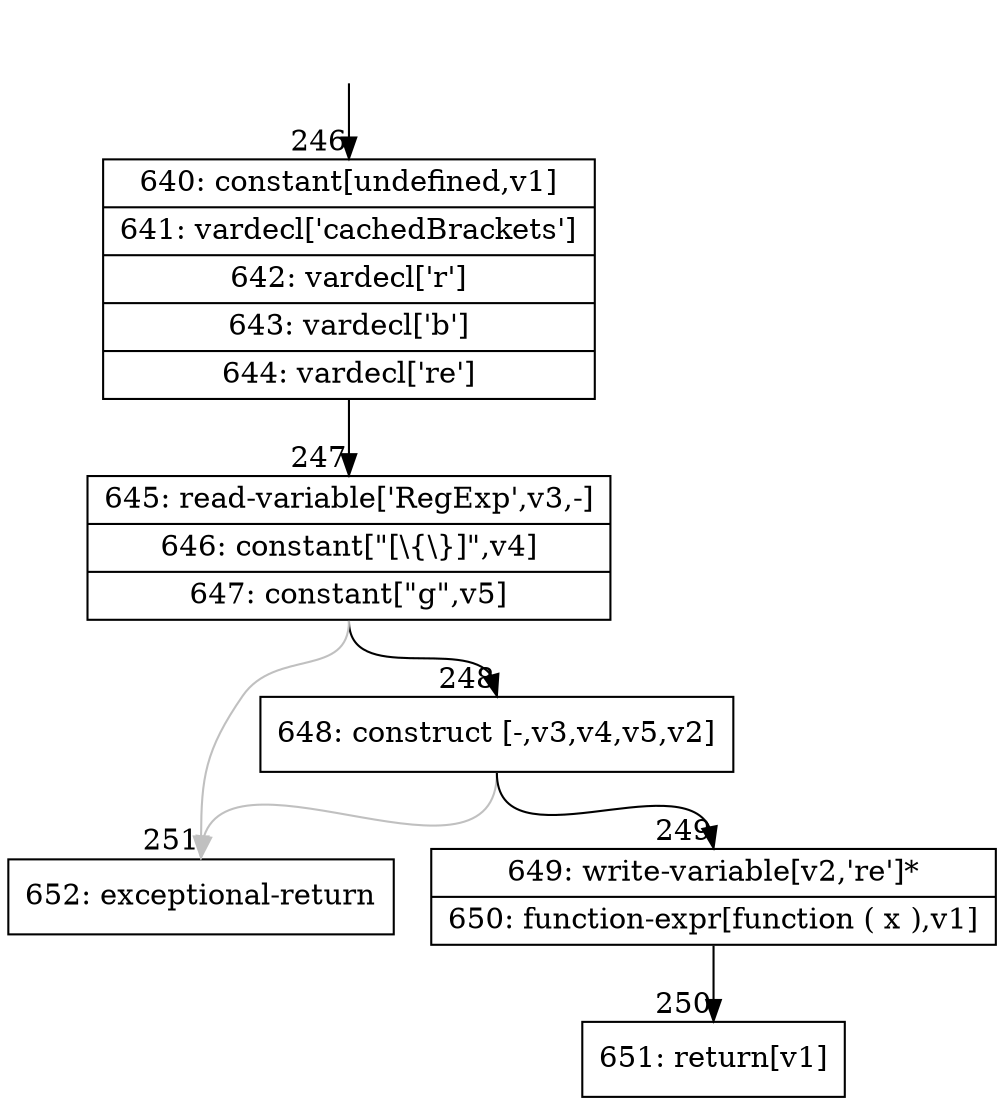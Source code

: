 digraph {
rankdir="TD"
BB_entry24[shape=none,label=""];
BB_entry24 -> BB246 [tailport=s, headport=n, headlabel="    246"]
BB246 [shape=record label="{640: constant[undefined,v1]|641: vardecl['cachedBrackets']|642: vardecl['r']|643: vardecl['b']|644: vardecl['re']}" ] 
BB246 -> BB247 [tailport=s, headport=n, headlabel="      247"]
BB247 [shape=record label="{645: read-variable['RegExp',v3,-]|646: constant[\"[\\\{\\\}]\",v4]|647: constant[\"g\",v5]}" ] 
BB247 -> BB248 [tailport=s, headport=n, headlabel="      248"]
BB247 -> BB251 [tailport=s, headport=n, color=gray, headlabel="      251"]
BB248 [shape=record label="{648: construct [-,v3,v4,v5,v2]}" ] 
BB248 -> BB249 [tailport=s, headport=n, headlabel="      249"]
BB248 -> BB251 [tailport=s, headport=n, color=gray]
BB249 [shape=record label="{649: write-variable[v2,'re']*|650: function-expr[function ( x ),v1]}" ] 
BB249 -> BB250 [tailport=s, headport=n, headlabel="      250"]
BB250 [shape=record label="{651: return[v1]}" ] 
BB251 [shape=record label="{652: exceptional-return}" ] 
//#$~ 231
}
